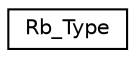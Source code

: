 digraph "Graphical Class Hierarchy"
{
 // LATEX_PDF_SIZE
  edge [fontname="Helvetica",fontsize="10",labelfontname="Helvetica",labelfontsize="10"];
  node [fontname="Helvetica",fontsize="10",shape=record];
  rankdir="LR";
  Node0 [label="Rb_Type",height=0.2,width=0.4,color="black", fillcolor="white", style="filled",URL="$union_rb___type.html",tooltip=" "];
}
